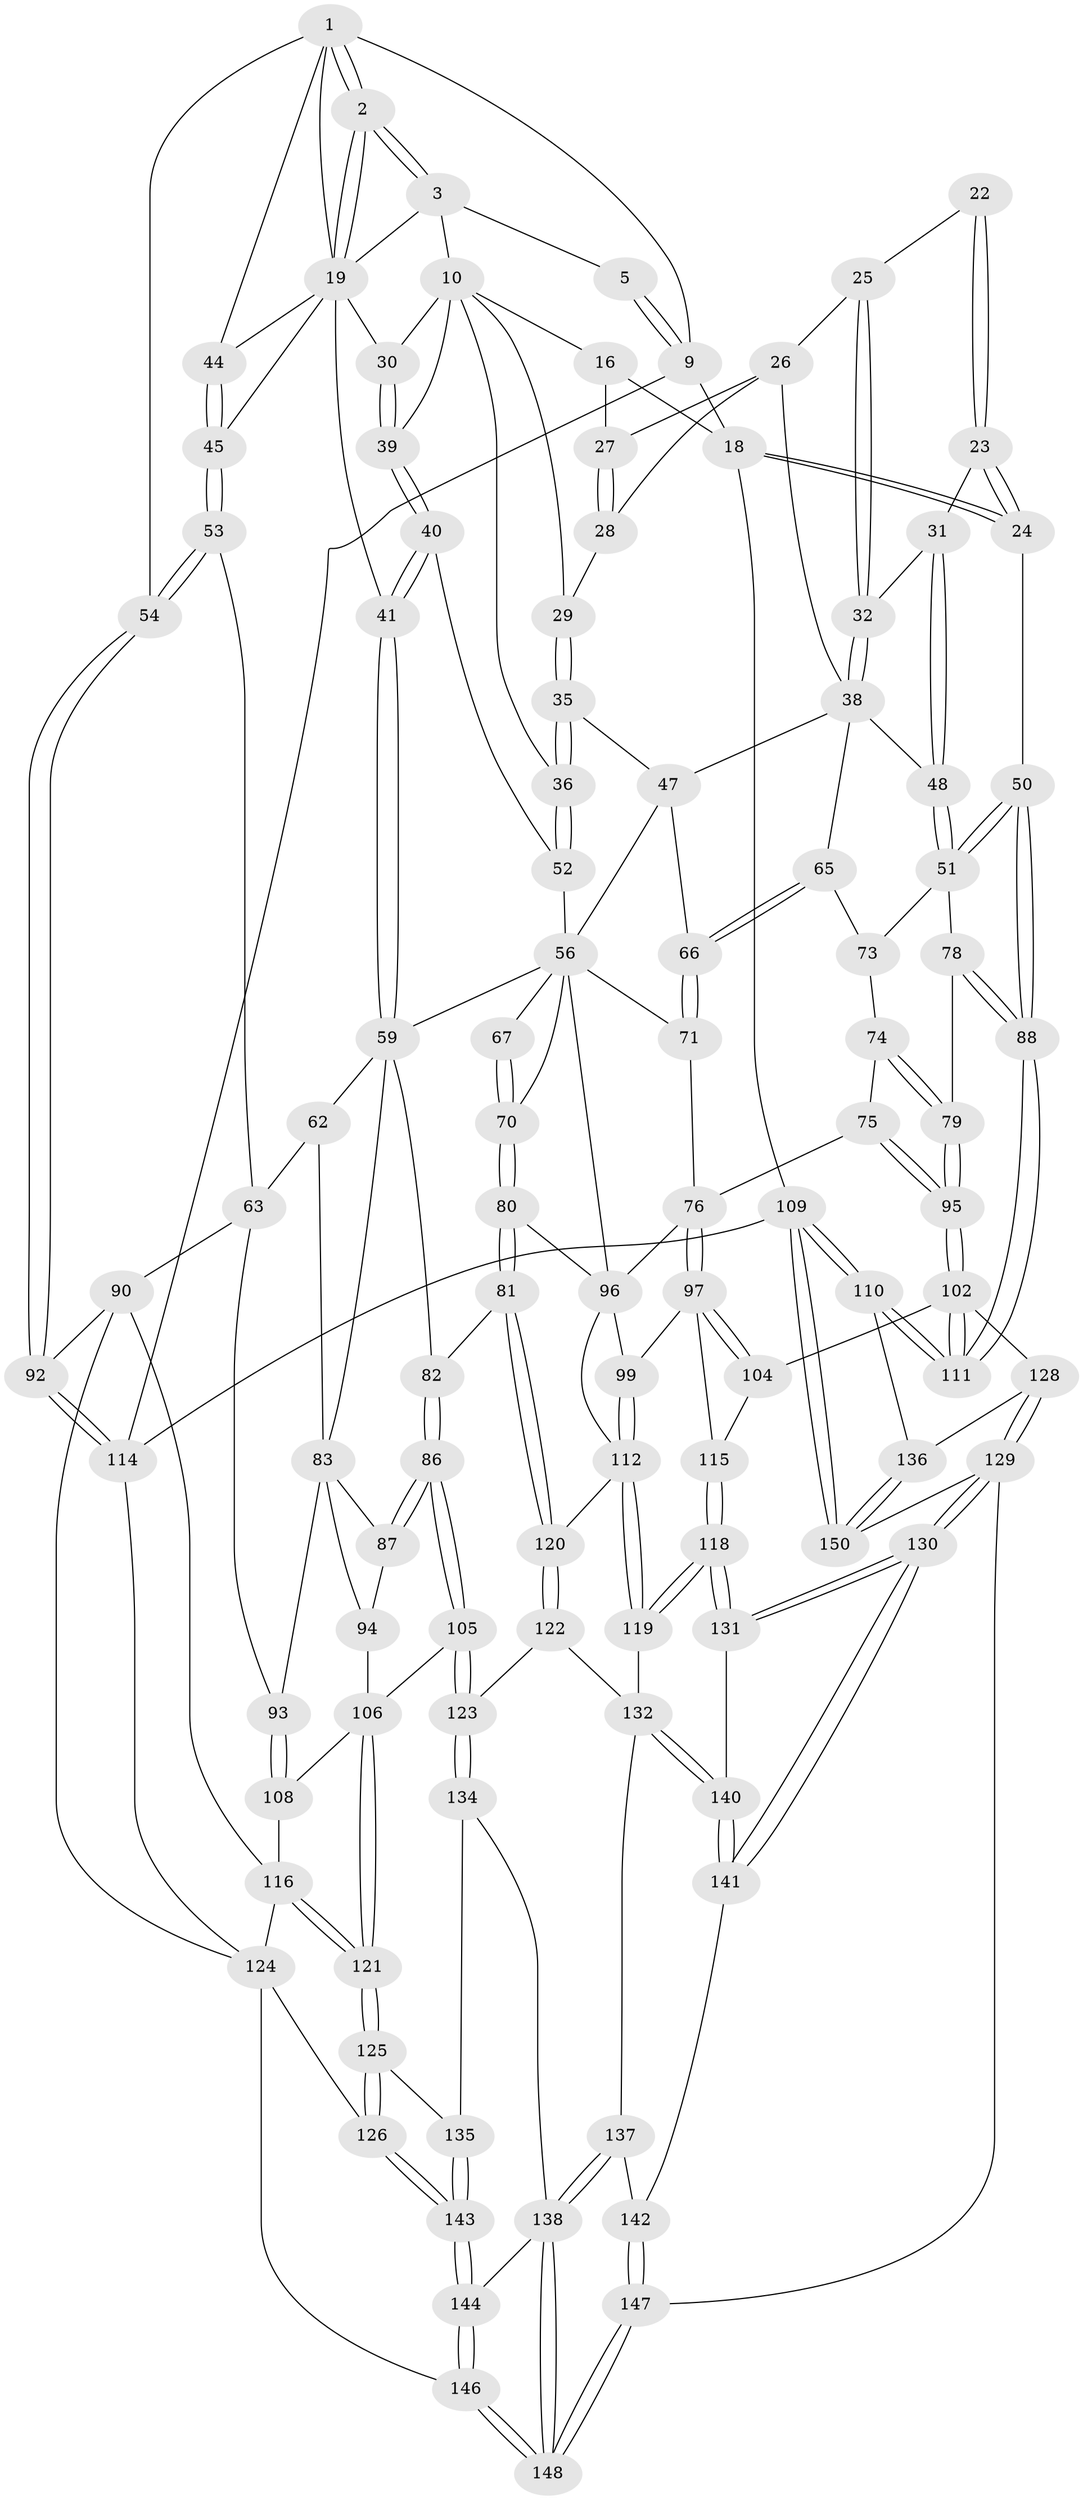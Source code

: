 // original degree distribution, {3: 0.02, 6: 0.22, 4: 0.22, 5: 0.54}
// Generated by graph-tools (version 1.1) at 2025/21/03/04/25 18:21:07]
// undirected, 105 vertices, 253 edges
graph export_dot {
graph [start="1"]
  node [color=gray90,style=filled];
  1 [pos="+0.15210075815861387+0",super="+6"];
  2 [pos="+0.24610019910644176+0.09465807419296618"];
  3 [pos="+0.3900754579562438+0",super="+14+4"];
  5 [pos="+0.09761624006919946+0"];
  9 [pos="+0+0"];
  10 [pos="+0.4807509661893657+0",super="+11+15"];
  16 [pos="+0.6648967702626646+0",super="+17"];
  18 [pos="+1+0"];
  19 [pos="+0.24620909823666334+0.09748946315730846",super="+33+20"];
  22 [pos="+0.9127094483858715+0.04926757094361943"];
  23 [pos="+1+0.12583609119726957"];
  24 [pos="+1+0.1335924892567479"];
  25 [pos="+0.87657776180146+0.10583702518526862"];
  26 [pos="+0.8728959488805781+0.11078054475848245",super="+37"];
  27 [pos="+0.8250753942762813+0.0956122523647273"];
  28 [pos="+0.8131585687380679+0.14728908498260757"];
  29 [pos="+0.6583259872511987+0.052243161470799104"];
  30 [pos="+0.3332731296324048+0.12933103463063678"];
  31 [pos="+0.9676156411377852+0.15899228376804445"];
  32 [pos="+0.9411138603314226+0.1693923704765724"];
  35 [pos="+0.6455997308815661+0.12305545507094849"];
  36 [pos="+0.5365524000205159+0.21548435654469772"];
  38 [pos="+0.8523576110175919+0.21034271695443266",super="+46"];
  39 [pos="+0.3389957266786738+0.2436904527037265"];
  40 [pos="+0.33472601524550843+0.24927858109668352"];
  41 [pos="+0.30629807507702117+0.2798393886446981"];
  44 [pos="+0.10913677055708541+0.18386720236513615"];
  45 [pos="+0.12662502884012897+0.2376307233509965"];
  47 [pos="+0.6937430243245194+0.19925963272216526",super="+55"];
  48 [pos="+0.9617405346418244+0.33678767330423387"];
  50 [pos="+1+0.34686009582970856"];
  51 [pos="+0.9987359158384104+0.34686873691953635",super="+72"];
  52 [pos="+0.5333742826444299+0.2568091520861054"];
  53 [pos="+0.013828239847053272+0.382821136664407"];
  54 [pos="+0+0.3754283748364905"];
  56 [pos="+0.5548492683371344+0.3329822331515486",super="+68+57"];
  59 [pos="+0.3261482157573256+0.36088764417736774",super="+60"];
  62 [pos="+0.10781896855631372+0.4164434722287869"];
  63 [pos="+0.05228515618500881+0.4102821853861207",super="+89"];
  65 [pos="+0.8507936770264825+0.3400014971710387"];
  66 [pos="+0.7305308111763872+0.3951945932903129"];
  67 [pos="+0.4813760941833941+0.45211961852831034"];
  70 [pos="+0.5060766605104248+0.5309673592995152"];
  71 [pos="+0.7053754861427852+0.4942050989596973"];
  73 [pos="+0.8647667803949634+0.4145170026229128"];
  74 [pos="+0.8593909127043761+0.4520052115449507"];
  75 [pos="+0.8101248777529028+0.537471774389209"];
  76 [pos="+0.7519539489685471+0.5322230357591671",super="+77"];
  78 [pos="+0.9483582474235048+0.5672102122168199"];
  79 [pos="+0.9240899449836623+0.5812190126089124"];
  80 [pos="+0.47488054761230564+0.5826812670447559"];
  81 [pos="+0.45910487818780327+0.5991992338988394"];
  82 [pos="+0.4343355057699152+0.6005415860964312"];
  83 [pos="+0.2552020163457227+0.4380689520055575",super="+84"];
  86 [pos="+0.4103862313875372+0.6138141781457934"];
  87 [pos="+0.31099769013207335+0.5522270685955989"];
  88 [pos="+1+0.5585497006028951"];
  90 [pos="+0.06206324842594858+0.6471325445547159",super="+91"];
  92 [pos="+0+0.8649176632408532"];
  93 [pos="+0.181008112041027+0.5842328876761648"];
  94 [pos="+0.2281224368213758+0.5753527136218245"];
  95 [pos="+0.9136381908996559+0.5896357737595472"];
  96 [pos="+0.7012382819980455+0.5054277086750473",super="+100"];
  97 [pos="+0.7614495564891484+0.5908465061446163",super="+98"];
  99 [pos="+0.6869392970378287+0.6456707094691518"];
  102 [pos="+0.8989987647086386+0.6401921462659029",super="+103"];
  104 [pos="+0.809572900329114+0.6814754630480359"];
  105 [pos="+0.3981114242389956+0.627009207574247"];
  106 [pos="+0.3316299579590474+0.6709186077394556",super="+107"];
  108 [pos="+0.20145735948656632+0.6635836066406978"];
  109 [pos="+1+1"];
  110 [pos="+1+0.9017933129738598"];
  111 [pos="+1+0.8611295128385037"];
  112 [pos="+0.6530801128024346+0.7366555374527709",super="+113"];
  114 [pos="+0+1"];
  115 [pos="+0.7843933637578793+0.6898599034751923"];
  116 [pos="+0.189574983482877+0.6831361070987515",super="+117"];
  118 [pos="+0.6822501547642509+0.7683112884272472"];
  119 [pos="+0.6624400631008985+0.7555089081940961"];
  120 [pos="+0.5151569510826014+0.6667685273525986"];
  121 [pos="+0.302061005119036+0.7527950793058212"];
  122 [pos="+0.5003559795937161+0.7796504358142264"];
  123 [pos="+0.4291110546522302+0.7784941895588625"];
  124 [pos="+0.17579536191447828+0.7977710357047143",super="+127"];
  125 [pos="+0.2988218085747176+0.7708442163682414"];
  126 [pos="+0.24395908633099428+0.8076327434248719"];
  128 [pos="+0.9055879324565334+0.8262279840426409"];
  129 [pos="+0.7603792105237538+0.8970370122395873",super="+149"];
  130 [pos="+0.7455284810318874+0.8801648395797949"];
  131 [pos="+0.712468747294528+0.8269265172434455"];
  132 [pos="+0.5877913886112681+0.7971120725731164",super="+133"];
  134 [pos="+0.38246702753080525+0.8158741469844168"];
  135 [pos="+0.3192880954898362+0.784441051154802"];
  136 [pos="+0.9818867068649604+0.8508804707333131"];
  137 [pos="+0.4921230875190309+0.8797945374778828"];
  138 [pos="+0.4775540781052784+0.8874144525252766",super="+139"];
  140 [pos="+0.5782486349284525+0.8617463774119682"];
  141 [pos="+0.5696866334414059+0.8835295113281881"];
  142 [pos="+0.55339741656034+0.8986381021306915"];
  143 [pos="+0.3289507262633132+0.8922934681168936"];
  144 [pos="+0.34568888574543105+0.929228048564844"];
  146 [pos="+0.2828319427179621+1"];
  147 [pos="+0.6886142921982582+1"];
  148 [pos="+0.3476792884828213+1"];
  150 [pos="+0.7631629320443453+1"];
  1 -- 2;
  1 -- 2;
  1 -- 19;
  1 -- 54;
  1 -- 9;
  1 -- 44;
  2 -- 3;
  2 -- 3;
  2 -- 19;
  2 -- 19;
  3 -- 10 [weight=2];
  3 -- 5;
  3 -- 19;
  5 -- 9;
  5 -- 9;
  9 -- 18;
  9 -- 114;
  10 -- 36;
  10 -- 39;
  10 -- 30;
  10 -- 16;
  10 -- 29;
  16 -- 27;
  16 -- 18;
  18 -- 24;
  18 -- 24;
  18 -- 109;
  19 -- 44;
  19 -- 45;
  19 -- 41;
  19 -- 30;
  22 -- 23;
  22 -- 23;
  22 -- 25;
  23 -- 24;
  23 -- 24;
  23 -- 31;
  24 -- 50;
  25 -- 26;
  25 -- 32;
  25 -- 32;
  26 -- 27;
  26 -- 28;
  26 -- 38;
  27 -- 28;
  27 -- 28;
  28 -- 29;
  29 -- 35;
  29 -- 35;
  30 -- 39;
  30 -- 39;
  31 -- 32;
  31 -- 48;
  31 -- 48;
  32 -- 38;
  32 -- 38;
  35 -- 36;
  35 -- 36;
  35 -- 47;
  36 -- 52;
  36 -- 52;
  38 -- 48;
  38 -- 65;
  38 -- 47;
  39 -- 40;
  39 -- 40;
  40 -- 41;
  40 -- 41;
  40 -- 52;
  41 -- 59;
  41 -- 59;
  44 -- 45;
  44 -- 45;
  45 -- 53;
  45 -- 53;
  47 -- 56;
  47 -- 66;
  48 -- 51;
  48 -- 51;
  50 -- 51;
  50 -- 51;
  50 -- 88;
  50 -- 88;
  51 -- 73;
  51 -- 78;
  52 -- 56;
  53 -- 54;
  53 -- 54;
  53 -- 63;
  54 -- 92;
  54 -- 92;
  56 -- 96;
  56 -- 70;
  56 -- 71;
  56 -- 67 [weight=2];
  56 -- 59;
  59 -- 83;
  59 -- 82;
  59 -- 62;
  62 -- 63;
  62 -- 83;
  63 -- 90;
  63 -- 93;
  65 -- 66;
  65 -- 66;
  65 -- 73;
  66 -- 71;
  66 -- 71;
  67 -- 70;
  67 -- 70;
  70 -- 80;
  70 -- 80;
  71 -- 76;
  73 -- 74;
  74 -- 75;
  74 -- 79;
  74 -- 79;
  75 -- 76;
  75 -- 95;
  75 -- 95;
  76 -- 97;
  76 -- 97;
  76 -- 96;
  78 -- 79;
  78 -- 88;
  78 -- 88;
  79 -- 95;
  79 -- 95;
  80 -- 81;
  80 -- 81;
  80 -- 96;
  81 -- 82;
  81 -- 120;
  81 -- 120;
  82 -- 86;
  82 -- 86;
  83 -- 87;
  83 -- 94;
  83 -- 93;
  86 -- 87;
  86 -- 87;
  86 -- 105;
  86 -- 105;
  87 -- 94;
  88 -- 111;
  88 -- 111;
  90 -- 124;
  90 -- 92;
  90 -- 116;
  92 -- 114;
  92 -- 114;
  93 -- 108;
  93 -- 108;
  94 -- 106;
  95 -- 102;
  95 -- 102;
  96 -- 99;
  96 -- 112;
  97 -- 104;
  97 -- 104;
  97 -- 99;
  97 -- 115;
  99 -- 112;
  99 -- 112;
  102 -- 111;
  102 -- 111;
  102 -- 104;
  102 -- 128;
  104 -- 115;
  105 -- 106;
  105 -- 123;
  105 -- 123;
  106 -- 121;
  106 -- 121;
  106 -- 108;
  108 -- 116;
  109 -- 110;
  109 -- 110;
  109 -- 150;
  109 -- 150;
  109 -- 114;
  110 -- 111;
  110 -- 111;
  110 -- 136;
  112 -- 119;
  112 -- 119;
  112 -- 120;
  114 -- 124;
  115 -- 118;
  115 -- 118;
  116 -- 121;
  116 -- 121;
  116 -- 124;
  118 -- 119;
  118 -- 119;
  118 -- 131;
  118 -- 131;
  119 -- 132;
  120 -- 122;
  120 -- 122;
  121 -- 125;
  121 -- 125;
  122 -- 123;
  122 -- 132;
  123 -- 134;
  123 -- 134;
  124 -- 126;
  124 -- 146;
  125 -- 126;
  125 -- 126;
  125 -- 135;
  126 -- 143;
  126 -- 143;
  128 -- 129;
  128 -- 129;
  128 -- 136;
  129 -- 130;
  129 -- 130;
  129 -- 147;
  129 -- 150;
  130 -- 131;
  130 -- 131;
  130 -- 141;
  130 -- 141;
  131 -- 140;
  132 -- 140;
  132 -- 140;
  132 -- 137;
  134 -- 135;
  134 -- 138;
  135 -- 143;
  135 -- 143;
  136 -- 150;
  136 -- 150;
  137 -- 138;
  137 -- 138;
  137 -- 142;
  138 -- 148;
  138 -- 148;
  138 -- 144;
  140 -- 141;
  140 -- 141;
  141 -- 142;
  142 -- 147;
  142 -- 147;
  143 -- 144;
  143 -- 144;
  144 -- 146;
  144 -- 146;
  146 -- 148;
  146 -- 148;
  147 -- 148;
  147 -- 148;
}
